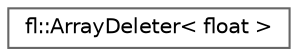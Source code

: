digraph "Graphical Class Hierarchy"
{
 // LATEX_PDF_SIZE
  bgcolor="transparent";
  edge [fontname=Helvetica,fontsize=10,labelfontname=Helvetica,labelfontsize=10];
  node [fontname=Helvetica,fontsize=10,shape=box,height=0.2,width=0.4];
  rankdir="LR";
  Node0 [id="Node000000",label="fl::ArrayDeleter\< float \>",height=0.2,width=0.4,color="grey40", fillcolor="white", style="filled",URL="$df/db6/structfl_1_1_array_deleter.html",tooltip=" "];
}
